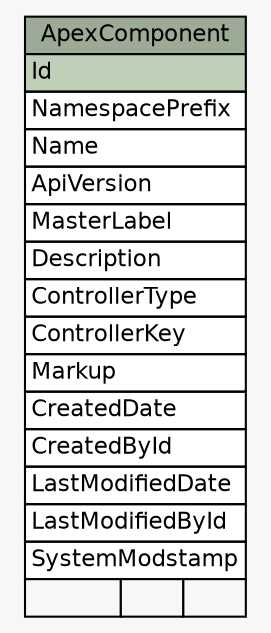 // dot 2.36.0 on Mac OS X 10.11.6
// SchemaSpy rev 590
digraph "ApexComponent" {
  graph [
    rankdir="RL"
    bgcolor="#f7f7f7"
    nodesep="0.18"
    ranksep="0.46"
    fontname="Helvetica"
    fontsize="11"
  ];
  node [
    fontname="Helvetica"
    fontsize="11"
    shape="plaintext"
  ];
  edge [
    arrowsize="0.8"
  ];
  "ApexComponent" [
    label=<
    <TABLE BORDER="0" CELLBORDER="1" CELLSPACING="0" BGCOLOR="#ffffff">
      <TR><TD COLSPAN="3" BGCOLOR="#9bab96" ALIGN="CENTER">ApexComponent</TD></TR>
      <TR><TD PORT="Id" COLSPAN="3" BGCOLOR="#bed1b8" ALIGN="LEFT">Id</TD></TR>
      <TR><TD PORT="NamespacePrefix" COLSPAN="3" ALIGN="LEFT">NamespacePrefix</TD></TR>
      <TR><TD PORT="Name" COLSPAN="3" ALIGN="LEFT">Name</TD></TR>
      <TR><TD PORT="ApiVersion" COLSPAN="3" ALIGN="LEFT">ApiVersion</TD></TR>
      <TR><TD PORT="MasterLabel" COLSPAN="3" ALIGN="LEFT">MasterLabel</TD></TR>
      <TR><TD PORT="Description" COLSPAN="3" ALIGN="LEFT">Description</TD></TR>
      <TR><TD PORT="ControllerType" COLSPAN="3" ALIGN="LEFT">ControllerType</TD></TR>
      <TR><TD PORT="ControllerKey" COLSPAN="3" ALIGN="LEFT">ControllerKey</TD></TR>
      <TR><TD PORT="Markup" COLSPAN="3" ALIGN="LEFT">Markup</TD></TR>
      <TR><TD PORT="CreatedDate" COLSPAN="3" ALIGN="LEFT">CreatedDate</TD></TR>
      <TR><TD PORT="CreatedById" COLSPAN="3" ALIGN="LEFT">CreatedById</TD></TR>
      <TR><TD PORT="LastModifiedDate" COLSPAN="3" ALIGN="LEFT">LastModifiedDate</TD></TR>
      <TR><TD PORT="LastModifiedById" COLSPAN="3" ALIGN="LEFT">LastModifiedById</TD></TR>
      <TR><TD PORT="SystemModstamp" COLSPAN="3" ALIGN="LEFT">SystemModstamp</TD></TR>
      <TR><TD ALIGN="LEFT" BGCOLOR="#f7f7f7">  </TD><TD ALIGN="RIGHT" BGCOLOR="#f7f7f7">  </TD><TD ALIGN="RIGHT" BGCOLOR="#f7f7f7">  </TD></TR>
    </TABLE>>
    URL="tables/ApexComponent.html"
    tooltip="ApexComponent"
  ];
}
